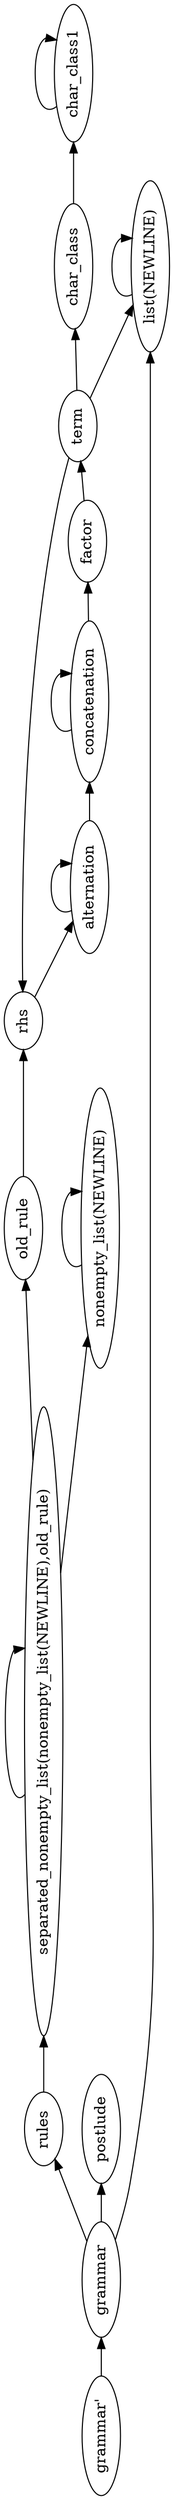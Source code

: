 digraph G {
orientation = landscape;
rankdir = LR;
ratio = compress;
nt0 [ label="grammar'" ] ;
nt1 [ label="term" ] ;
nt2 [ label="separated_nonempty_list(nonempty_list(NEWLINE),old_rule)" ] ;
nt3 [ label="rules" ] ;
nt4 [ label="rhs" ] ;
nt5 [ label="postlude" ] ;
nt6 [ label="old_rule" ] ;
nt7 [ label="nonempty_list(NEWLINE)" ] ;
nt8 [ label="list(NEWLINE)" ] ;
nt9 [ label="grammar" ] ;
nt10 [ label="factor" ] ;
nt11 [ label="concatenation" ] ;
nt12 [ label="char_class1" ] ;
nt13 [ label="char_class" ] ;
nt14 [ label="alternation" ] ;
nt0 -> nt9 [ label="" ] ;
nt1 -> nt4 [ label="" ] ;
nt1 -> nt8 [ label="" ] ;
nt1 -> nt13 [ label="" ] ;
nt2 -> nt2 [ label="" ] ;
nt2 -> nt6 [ label="" ] ;
nt2 -> nt7 [ label="" ] ;
nt3 -> nt2 [ label="" ] ;
nt4 -> nt14 [ label="" ] ;
nt6 -> nt4 [ label="" ] ;
nt7 -> nt7 [ label="" ] ;
nt8 -> nt8 [ label="" ] ;
nt9 -> nt3 [ label="" ] ;
nt9 -> nt5 [ label="" ] ;
nt9 -> nt8 [ label="" ] ;
nt10 -> nt1 [ label="" ] ;
nt11 -> nt10 [ label="" ] ;
nt11 -> nt11 [ label="" ] ;
nt12 -> nt12 [ label="" ] ;
nt13 -> nt12 [ label="" ] ;
nt14 -> nt11 [ label="" ] ;
nt14 -> nt14 [ label="" ] ;

}
